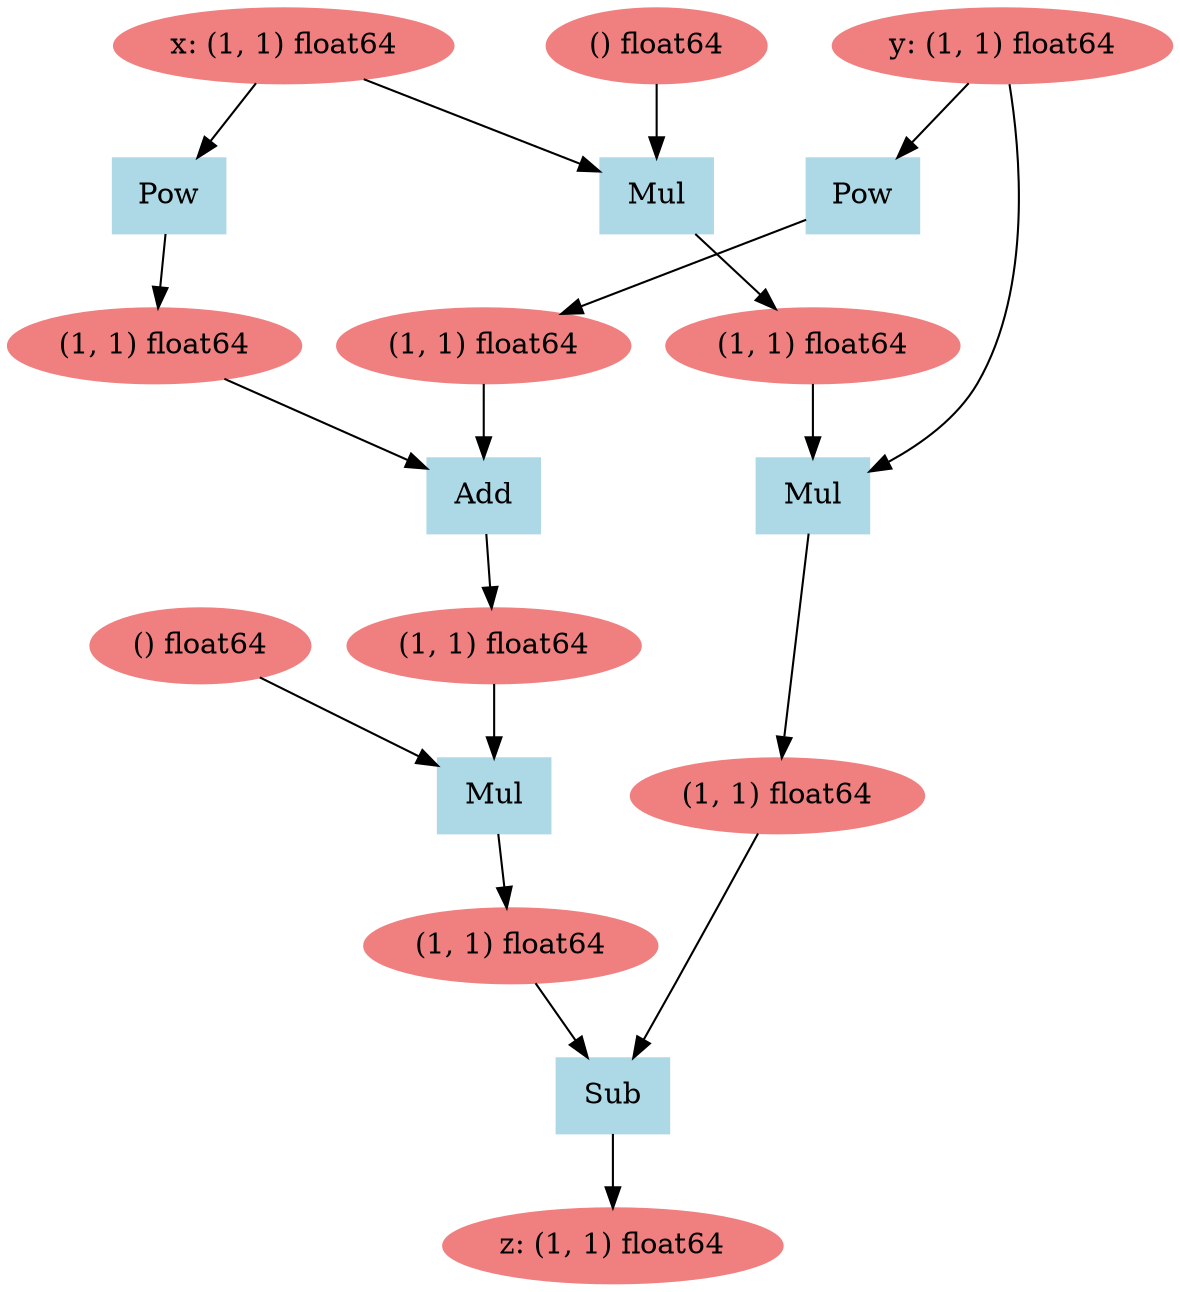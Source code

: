 digraph g {
2117961423216 [label="z: (1, 1) float64", color=lightcoral, style=filled]
2117961423120 [label ="Sub", color=lightblue, style=filled, shape=box]
2117961422544 -> 2117961423120
2117961423024 -> 2117961423120
2117961423120 -> 2117961423216
2117961422544 [label="(1, 1) float64", color=lightcoral, style=filled]
2117961423024 [label="(1, 1) float64", color=lightcoral, style=filled]
2117961422928 [label ="Mul", color=lightblue, style=filled, shape=box]
2117961422832 -> 2117961422928
2117922324336 -> 2117961422928
2117961422928 -> 2117961423024
2117961422832 [label="(1, 1) float64", color=lightcoral, style=filled]
2117922324336 [label="y: (1, 1) float64", color=lightcoral, style=filled]
2117961422640 [label ="Mul", color=lightblue, style=filled, shape=box]
2117922324384 -> 2117961422640
2117961422736 -> 2117961422640
2117961422640 -> 2117961422832
2117922324384 [label="x: (1, 1) float64", color=lightcoral, style=filled]
2117961422736 [label="() float64", color=lightcoral, style=filled]
2117961422352 [label ="Mul", color=lightblue, style=filled, shape=box]
2117961353968 -> 2117961422352
2117961422448 -> 2117961422352
2117961422352 -> 2117961422544
2117961353968 [label="(1, 1) float64", color=lightcoral, style=filled]
2117961422448 [label="() float64", color=lightcoral, style=filled]
2117961355072 [label ="Add", color=lightblue, style=filled, shape=box]
2117960446304 -> 2117961355072
2117961353440 -> 2117961355072
2117961355072 -> 2117961353968
2117960446304 [label="(1, 1) float64", color=lightcoral, style=filled]
2117961353440 [label="(1, 1) float64", color=lightcoral, style=filled]
2117960449568 [label ="Pow", color=lightblue, style=filled, shape=box]
2117922324336 -> 2117960449568
2117960449568 -> 2117961353440
2117922324336 [label="y: (1, 1) float64", color=lightcoral, style=filled]
2117922323808 [label ="Pow", color=lightblue, style=filled, shape=box]
2117922324384 -> 2117922323808
2117922323808 -> 2117960446304
2117922324384 [label="x: (1, 1) float64", color=lightcoral, style=filled]
}